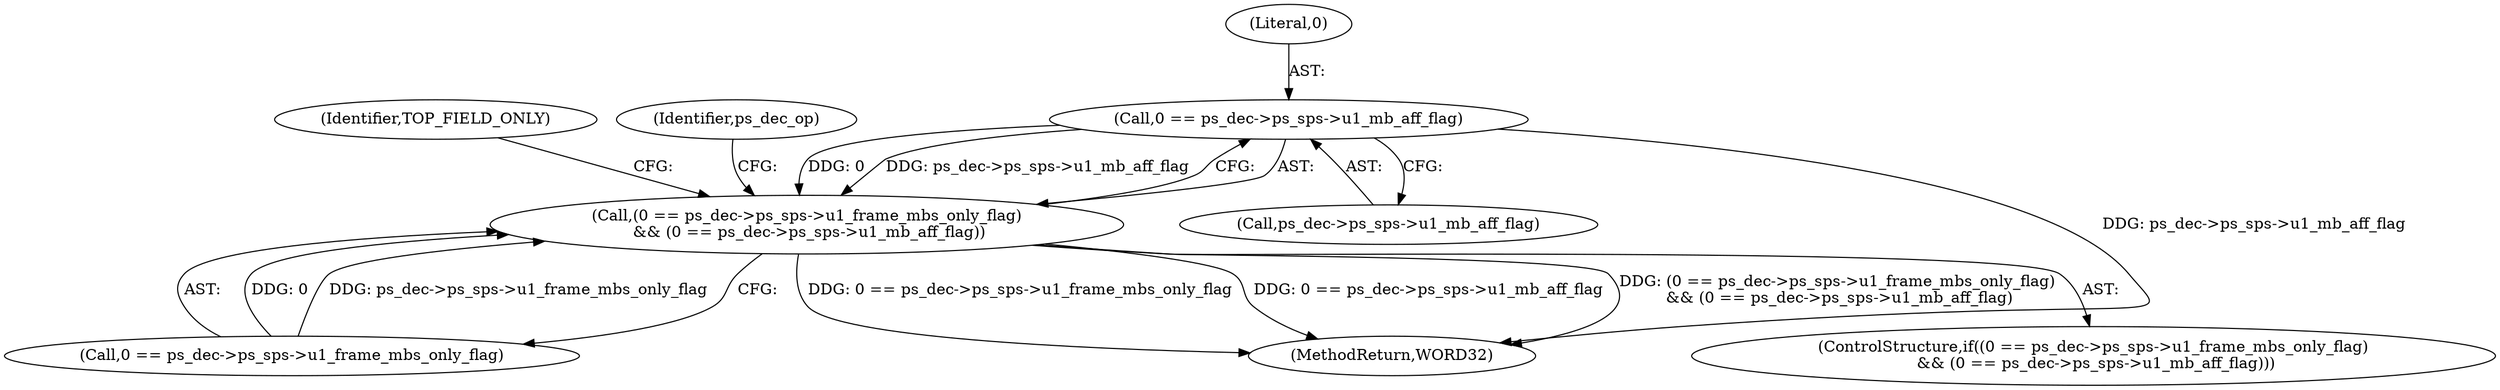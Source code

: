 digraph "0_Android_e86d3cfd2bc28dac421092106751e5638d54a848@pointer" {
"1002190" [label="(Call,0 == ps_dec->ps_sps->u1_mb_aff_flag)"];
"1002182" [label="(Call,(0 == ps_dec->ps_sps->u1_frame_mbs_only_flag)\n && (0 == ps_dec->ps_sps->u1_mb_aff_flag))"];
"1002190" [label="(Call,0 == ps_dec->ps_sps->u1_mb_aff_flag)"];
"1002191" [label="(Literal,0)"];
"1002205" [label="(Identifier,TOP_FIELD_ONLY)"];
"1002182" [label="(Call,(0 == ps_dec->ps_sps->u1_frame_mbs_only_flag)\n && (0 == ps_dec->ps_sps->u1_mb_aff_flag))"];
"1002183" [label="(Call,0 == ps_dec->ps_sps->u1_frame_mbs_only_flag)"];
"1002192" [label="(Call,ps_dec->ps_sps->u1_mb_aff_flag)"];
"1002270" [label="(MethodReturn,WORD32)"];
"1002199" [label="(Identifier,ps_dec_op)"];
"1002181" [label="(ControlStructure,if((0 == ps_dec->ps_sps->u1_frame_mbs_only_flag)\n && (0 == ps_dec->ps_sps->u1_mb_aff_flag)))"];
"1002190" -> "1002182"  [label="AST: "];
"1002190" -> "1002192"  [label="CFG: "];
"1002191" -> "1002190"  [label="AST: "];
"1002192" -> "1002190"  [label="AST: "];
"1002182" -> "1002190"  [label="CFG: "];
"1002190" -> "1002270"  [label="DDG: ps_dec->ps_sps->u1_mb_aff_flag"];
"1002190" -> "1002182"  [label="DDG: 0"];
"1002190" -> "1002182"  [label="DDG: ps_dec->ps_sps->u1_mb_aff_flag"];
"1002182" -> "1002181"  [label="AST: "];
"1002182" -> "1002183"  [label="CFG: "];
"1002183" -> "1002182"  [label="AST: "];
"1002199" -> "1002182"  [label="CFG: "];
"1002205" -> "1002182"  [label="CFG: "];
"1002182" -> "1002270"  [label="DDG: (0 == ps_dec->ps_sps->u1_frame_mbs_only_flag)\n && (0 == ps_dec->ps_sps->u1_mb_aff_flag)"];
"1002182" -> "1002270"  [label="DDG: 0 == ps_dec->ps_sps->u1_frame_mbs_only_flag"];
"1002182" -> "1002270"  [label="DDG: 0 == ps_dec->ps_sps->u1_mb_aff_flag"];
"1002183" -> "1002182"  [label="DDG: 0"];
"1002183" -> "1002182"  [label="DDG: ps_dec->ps_sps->u1_frame_mbs_only_flag"];
}
